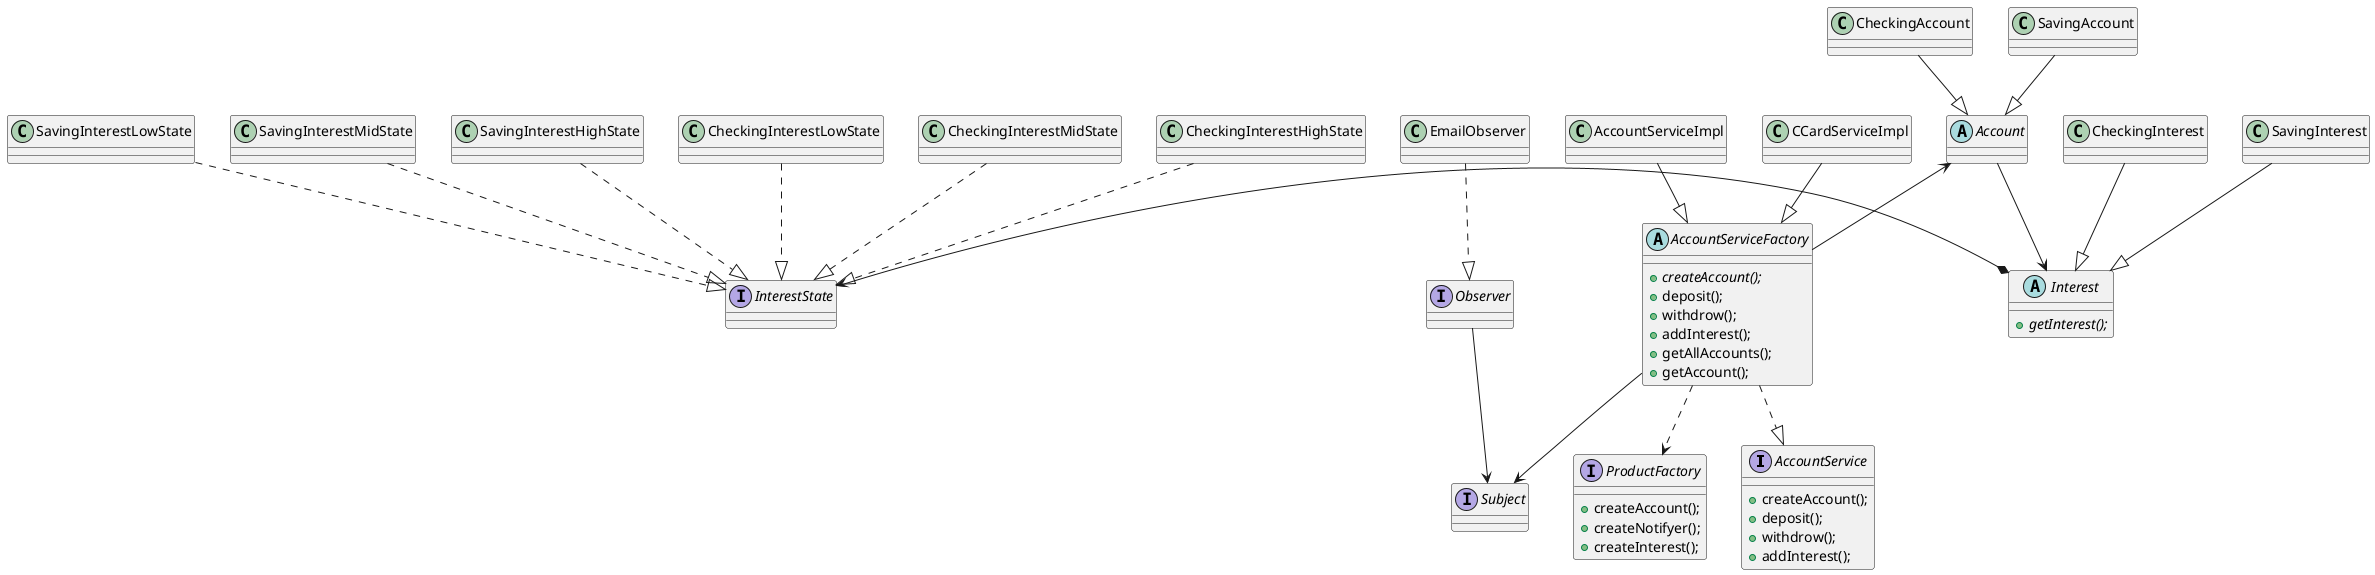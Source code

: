 @startuml
'https://plantuml.com/class-diagram

interface AccountService {
    +createAccount();
    +deposit();
    +withdrow();
    +addInterest();
}

abstract AccountServiceFactory{
    +{abstract}createAccount();
    +deposit();
    +withdrow();
    +addInterest();
    +getAllAccounts();
    +getAccount();
}

abstract Interest {
    +{abstract}getInterest();
}

interface ProductFactory {
    +createAccount();
    +createNotifyer();
    +createInterest();
}
'new Account product with subclasses
abstract Account
class CheckingAccount
class SavingAccount
'diagram
CheckingAccount --|> Account
SavingAccount --|> Account


'Observer pattern for notifiyer
interface Subject
Interface Observer
class EmailObserver

Observer --> Subject
EmailObserver ..|> Observer

AccountServiceFactory --> Subject
abstract Interest
class CheckingInterest
class SavingInterest

CheckingInterest --|> Interest
SavingInterest --|> Interest

interface InterestState
InterestState <-* Interest


class SavingInterestLowState
class SavingInterestMidState
class SavingInterestHighState
SavingInterestHighState ..|> InterestState
SavingInterestLowState ..|> InterestState
SavingInterestMidState ..|> InterestState

class CheckingInterestLowState
class CheckingInterestMidState
class CheckingInterestHighState
CheckingInterestHighState ..|> InterestState
CheckingInterestLowState ..|> InterestState
CheckingInterestMidState ..|> InterestState

AccountServiceFactory ..|> AccountService
Account --> Interest
AccountServiceImpl --|> AccountServiceFactory
CCardServiceImpl --|> AccountServiceFactory

AccountServiceFactory ..> ProductFactory
Account <-- AccountServiceFactory

@enduml
